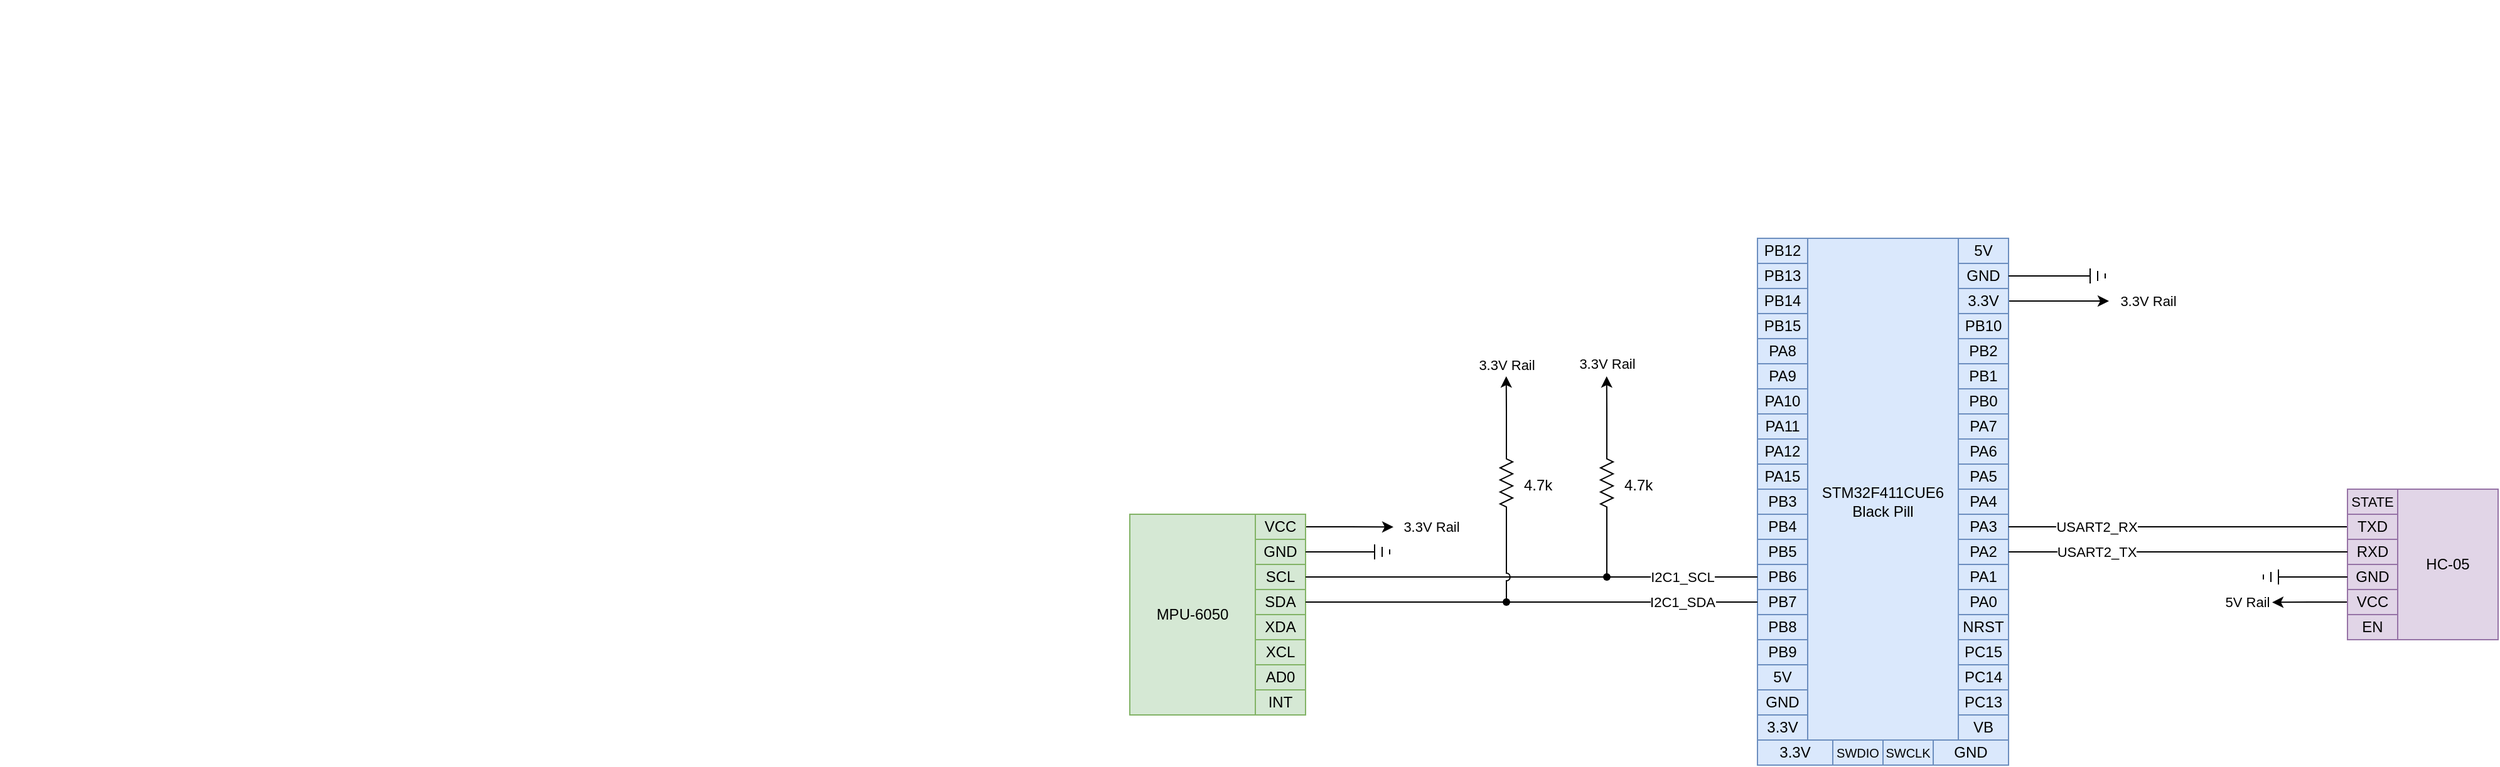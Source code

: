 <mxfile version="21.8.2" type="github">
  <diagram name="Page-1" id="9mDjnk1xl4LSsJzSr6N0">
    <mxGraphModel dx="3704" dy="1126" grid="1" gridSize="10" guides="1" tooltips="1" connect="1" arrows="1" fold="1" page="1" pageScale="1" pageWidth="850" pageHeight="1100" math="0" shadow="0">
      <root>
        <mxCell id="0" />
        <mxCell id="1" parent="0" />
        <mxCell id="DiAU9s5X7gYXEooud-6u-108" value="" style="group" vertex="1" connectable="0" parent="1">
          <mxGeometry x="80" y="200" width="200" height="420" as="geometry" />
        </mxCell>
        <mxCell id="DiAU9s5X7gYXEooud-6u-1" value="&lt;div&gt;STM32F411CUE6&lt;/div&gt;&lt;div&gt;Black Pill&lt;br&gt;&lt;/div&gt;" style="rounded=0;whiteSpace=wrap;html=1;fillColor=#dae8fc;strokeColor=#6c8ebf;" vertex="1" parent="DiAU9s5X7gYXEooud-6u-108">
          <mxGeometry width="200" height="420" as="geometry" />
        </mxCell>
        <mxCell id="DiAU9s5X7gYXEooud-6u-2" value="PB12" style="rounded=0;whiteSpace=wrap;html=1;fillColor=#dae8fc;strokeColor=#6c8ebf;" vertex="1" parent="DiAU9s5X7gYXEooud-6u-108">
          <mxGeometry width="40" height="20" as="geometry" />
        </mxCell>
        <mxCell id="DiAU9s5X7gYXEooud-6u-4" value="PB13" style="rounded=0;whiteSpace=wrap;html=1;fillColor=#dae8fc;strokeColor=#6c8ebf;" vertex="1" parent="DiAU9s5X7gYXEooud-6u-108">
          <mxGeometry y="20" width="40" height="20" as="geometry" />
        </mxCell>
        <mxCell id="DiAU9s5X7gYXEooud-6u-5" value="PB14" style="rounded=0;whiteSpace=wrap;html=1;fillColor=#dae8fc;strokeColor=#6c8ebf;" vertex="1" parent="DiAU9s5X7gYXEooud-6u-108">
          <mxGeometry y="40" width="40" height="20" as="geometry" />
        </mxCell>
        <mxCell id="DiAU9s5X7gYXEooud-6u-6" value="PB15" style="rounded=0;whiteSpace=wrap;html=1;fillColor=#dae8fc;strokeColor=#6c8ebf;" vertex="1" parent="DiAU9s5X7gYXEooud-6u-108">
          <mxGeometry y="60" width="40" height="20" as="geometry" />
        </mxCell>
        <mxCell id="DiAU9s5X7gYXEooud-6u-7" value="PA8" style="rounded=0;whiteSpace=wrap;html=1;fillColor=#dae8fc;strokeColor=#6c8ebf;" vertex="1" parent="DiAU9s5X7gYXEooud-6u-108">
          <mxGeometry y="80" width="40" height="20" as="geometry" />
        </mxCell>
        <mxCell id="DiAU9s5X7gYXEooud-6u-8" value="PA9" style="rounded=0;whiteSpace=wrap;html=1;fillColor=#dae8fc;strokeColor=#6c8ebf;" vertex="1" parent="DiAU9s5X7gYXEooud-6u-108">
          <mxGeometry y="100" width="40" height="20" as="geometry" />
        </mxCell>
        <mxCell id="DiAU9s5X7gYXEooud-6u-9" value="PA10" style="rounded=0;whiteSpace=wrap;html=1;fillColor=#dae8fc;strokeColor=#6c8ebf;" vertex="1" parent="DiAU9s5X7gYXEooud-6u-108">
          <mxGeometry y="120" width="40" height="20" as="geometry" />
        </mxCell>
        <mxCell id="DiAU9s5X7gYXEooud-6u-10" value="PA11" style="rounded=0;whiteSpace=wrap;html=1;fillColor=#dae8fc;strokeColor=#6c8ebf;" vertex="1" parent="DiAU9s5X7gYXEooud-6u-108">
          <mxGeometry y="140" width="40" height="20" as="geometry" />
        </mxCell>
        <mxCell id="DiAU9s5X7gYXEooud-6u-11" value="PA12" style="rounded=0;whiteSpace=wrap;html=1;fillColor=#dae8fc;strokeColor=#6c8ebf;" vertex="1" parent="DiAU9s5X7gYXEooud-6u-108">
          <mxGeometry y="160" width="40" height="20" as="geometry" />
        </mxCell>
        <mxCell id="DiAU9s5X7gYXEooud-6u-12" value="PA15" style="rounded=0;whiteSpace=wrap;html=1;fillColor=#dae8fc;strokeColor=#6c8ebf;" vertex="1" parent="DiAU9s5X7gYXEooud-6u-108">
          <mxGeometry y="180" width="40" height="20" as="geometry" />
        </mxCell>
        <mxCell id="DiAU9s5X7gYXEooud-6u-13" value="PB3" style="rounded=0;whiteSpace=wrap;html=1;fillColor=#dae8fc;strokeColor=#6c8ebf;" vertex="1" parent="DiAU9s5X7gYXEooud-6u-108">
          <mxGeometry y="200" width="40" height="20" as="geometry" />
        </mxCell>
        <mxCell id="DiAU9s5X7gYXEooud-6u-14" value="PB4" style="rounded=0;whiteSpace=wrap;html=1;fillColor=#dae8fc;strokeColor=#6c8ebf;" vertex="1" parent="DiAU9s5X7gYXEooud-6u-108">
          <mxGeometry y="220" width="40" height="20" as="geometry" />
        </mxCell>
        <mxCell id="DiAU9s5X7gYXEooud-6u-15" value="PB5" style="rounded=0;whiteSpace=wrap;html=1;fillColor=#dae8fc;strokeColor=#6c8ebf;" vertex="1" parent="DiAU9s5X7gYXEooud-6u-108">
          <mxGeometry y="240" width="40" height="20" as="geometry" />
        </mxCell>
        <mxCell id="DiAU9s5X7gYXEooud-6u-16" value="PB6" style="rounded=0;whiteSpace=wrap;html=1;fillColor=#dae8fc;strokeColor=#6c8ebf;" vertex="1" parent="DiAU9s5X7gYXEooud-6u-108">
          <mxGeometry y="260" width="40" height="20" as="geometry" />
        </mxCell>
        <mxCell id="DiAU9s5X7gYXEooud-6u-17" value="PB7" style="rounded=0;whiteSpace=wrap;html=1;fillColor=#dae8fc;strokeColor=#6c8ebf;" vertex="1" parent="DiAU9s5X7gYXEooud-6u-108">
          <mxGeometry y="280" width="40" height="20" as="geometry" />
        </mxCell>
        <mxCell id="DiAU9s5X7gYXEooud-6u-18" value="PB8" style="rounded=0;whiteSpace=wrap;html=1;fillColor=#dae8fc;strokeColor=#6c8ebf;" vertex="1" parent="DiAU9s5X7gYXEooud-6u-108">
          <mxGeometry y="300" width="40" height="20" as="geometry" />
        </mxCell>
        <mxCell id="DiAU9s5X7gYXEooud-6u-19" value="PB9" style="rounded=0;whiteSpace=wrap;html=1;fillColor=#dae8fc;strokeColor=#6c8ebf;" vertex="1" parent="DiAU9s5X7gYXEooud-6u-108">
          <mxGeometry y="320" width="40" height="20" as="geometry" />
        </mxCell>
        <mxCell id="DiAU9s5X7gYXEooud-6u-20" value="5V" style="rounded=0;whiteSpace=wrap;html=1;fillColor=#dae8fc;strokeColor=#6c8ebf;" vertex="1" parent="DiAU9s5X7gYXEooud-6u-108">
          <mxGeometry y="340" width="40" height="20" as="geometry" />
        </mxCell>
        <mxCell id="DiAU9s5X7gYXEooud-6u-21" value="GND" style="rounded=0;whiteSpace=wrap;html=1;fillColor=#dae8fc;strokeColor=#6c8ebf;" vertex="1" parent="DiAU9s5X7gYXEooud-6u-108">
          <mxGeometry y="360" width="40" height="20" as="geometry" />
        </mxCell>
        <mxCell id="DiAU9s5X7gYXEooud-6u-22" value="3.3V" style="rounded=0;whiteSpace=wrap;html=1;fillColor=#dae8fc;strokeColor=#6c8ebf;" vertex="1" parent="DiAU9s5X7gYXEooud-6u-108">
          <mxGeometry y="380" width="40" height="20" as="geometry" />
        </mxCell>
        <mxCell id="DiAU9s5X7gYXEooud-6u-23" value="5V" style="rounded=0;whiteSpace=wrap;html=1;fillColor=#dae8fc;strokeColor=#6c8ebf;" vertex="1" parent="DiAU9s5X7gYXEooud-6u-108">
          <mxGeometry x="160" width="40" height="20" as="geometry" />
        </mxCell>
        <mxCell id="DiAU9s5X7gYXEooud-6u-24" value="GND" style="rounded=0;whiteSpace=wrap;html=1;fillColor=#dae8fc;strokeColor=#6c8ebf;" vertex="1" parent="DiAU9s5X7gYXEooud-6u-108">
          <mxGeometry x="160" y="20" width="40" height="20" as="geometry" />
        </mxCell>
        <mxCell id="DiAU9s5X7gYXEooud-6u-167" style="edgeStyle=orthogonalEdgeStyle;rounded=0;orthogonalLoop=1;jettySize=auto;html=1;exitX=1;exitY=0.5;exitDx=0;exitDy=0;" edge="1" parent="DiAU9s5X7gYXEooud-6u-108" source="DiAU9s5X7gYXEooud-6u-25">
          <mxGeometry relative="1" as="geometry">
            <mxPoint x="280" y="50" as="targetPoint" />
          </mxGeometry>
        </mxCell>
        <mxCell id="DiAU9s5X7gYXEooud-6u-168" value="3.3V Rail" style="edgeLabel;html=1;align=center;verticalAlign=middle;resizable=0;points=[];" vertex="1" connectable="0" parent="DiAU9s5X7gYXEooud-6u-167">
          <mxGeometry x="0.958" relative="1" as="geometry">
            <mxPoint x="32" as="offset" />
          </mxGeometry>
        </mxCell>
        <mxCell id="DiAU9s5X7gYXEooud-6u-25" value="3.3V" style="rounded=0;whiteSpace=wrap;html=1;fillColor=#dae8fc;strokeColor=#6c8ebf;" vertex="1" parent="DiAU9s5X7gYXEooud-6u-108">
          <mxGeometry x="160" y="40" width="40" height="20" as="geometry" />
        </mxCell>
        <mxCell id="DiAU9s5X7gYXEooud-6u-26" value="PB10" style="rounded=0;whiteSpace=wrap;html=1;fillColor=#dae8fc;strokeColor=#6c8ebf;" vertex="1" parent="DiAU9s5X7gYXEooud-6u-108">
          <mxGeometry x="160" y="60" width="40" height="20" as="geometry" />
        </mxCell>
        <mxCell id="DiAU9s5X7gYXEooud-6u-27" value="PB2" style="rounded=0;whiteSpace=wrap;html=1;fillColor=#dae8fc;strokeColor=#6c8ebf;" vertex="1" parent="DiAU9s5X7gYXEooud-6u-108">
          <mxGeometry x="160" y="80" width="40" height="20" as="geometry" />
        </mxCell>
        <mxCell id="DiAU9s5X7gYXEooud-6u-28" value="PB1" style="rounded=0;whiteSpace=wrap;html=1;fillColor=#dae8fc;strokeColor=#6c8ebf;" vertex="1" parent="DiAU9s5X7gYXEooud-6u-108">
          <mxGeometry x="160" y="100" width="40" height="20" as="geometry" />
        </mxCell>
        <mxCell id="DiAU9s5X7gYXEooud-6u-29" value="PB0" style="rounded=0;whiteSpace=wrap;html=1;fillColor=#dae8fc;strokeColor=#6c8ebf;" vertex="1" parent="DiAU9s5X7gYXEooud-6u-108">
          <mxGeometry x="160" y="120" width="40" height="20" as="geometry" />
        </mxCell>
        <mxCell id="DiAU9s5X7gYXEooud-6u-30" value="PA7" style="rounded=0;whiteSpace=wrap;html=1;fillColor=#dae8fc;strokeColor=#6c8ebf;" vertex="1" parent="DiAU9s5X7gYXEooud-6u-108">
          <mxGeometry x="160" y="140" width="40" height="20" as="geometry" />
        </mxCell>
        <mxCell id="DiAU9s5X7gYXEooud-6u-31" value="PA6" style="rounded=0;whiteSpace=wrap;html=1;fillColor=#dae8fc;strokeColor=#6c8ebf;" vertex="1" parent="DiAU9s5X7gYXEooud-6u-108">
          <mxGeometry x="160" y="160" width="40" height="20" as="geometry" />
        </mxCell>
        <mxCell id="DiAU9s5X7gYXEooud-6u-32" value="PA5" style="rounded=0;whiteSpace=wrap;html=1;fillColor=#dae8fc;strokeColor=#6c8ebf;" vertex="1" parent="DiAU9s5X7gYXEooud-6u-108">
          <mxGeometry x="160" y="180" width="40" height="20" as="geometry" />
        </mxCell>
        <mxCell id="DiAU9s5X7gYXEooud-6u-33" value="PA4" style="rounded=0;whiteSpace=wrap;html=1;fillColor=#dae8fc;strokeColor=#6c8ebf;" vertex="1" parent="DiAU9s5X7gYXEooud-6u-108">
          <mxGeometry x="160" y="200" width="40" height="20" as="geometry" />
        </mxCell>
        <mxCell id="DiAU9s5X7gYXEooud-6u-34" value="PA3" style="rounded=0;whiteSpace=wrap;html=1;fillColor=#dae8fc;strokeColor=#6c8ebf;" vertex="1" parent="DiAU9s5X7gYXEooud-6u-108">
          <mxGeometry x="160" y="220" width="40" height="20" as="geometry" />
        </mxCell>
        <mxCell id="DiAU9s5X7gYXEooud-6u-35" value="PA2" style="rounded=0;whiteSpace=wrap;html=1;fillColor=#dae8fc;strokeColor=#6c8ebf;" vertex="1" parent="DiAU9s5X7gYXEooud-6u-108">
          <mxGeometry x="160" y="240" width="40" height="20" as="geometry" />
        </mxCell>
        <mxCell id="DiAU9s5X7gYXEooud-6u-36" value="PA1" style="rounded=0;whiteSpace=wrap;html=1;fillColor=#dae8fc;strokeColor=#6c8ebf;" vertex="1" parent="DiAU9s5X7gYXEooud-6u-108">
          <mxGeometry x="160" y="260" width="40" height="20" as="geometry" />
        </mxCell>
        <mxCell id="DiAU9s5X7gYXEooud-6u-37" value="PA0" style="rounded=0;whiteSpace=wrap;html=1;fillColor=#dae8fc;strokeColor=#6c8ebf;" vertex="1" parent="DiAU9s5X7gYXEooud-6u-108">
          <mxGeometry x="160" y="280" width="40" height="20" as="geometry" />
        </mxCell>
        <mxCell id="DiAU9s5X7gYXEooud-6u-38" value="NRST" style="rounded=0;whiteSpace=wrap;html=1;fillColor=#dae8fc;strokeColor=#6c8ebf;" vertex="1" parent="DiAU9s5X7gYXEooud-6u-108">
          <mxGeometry x="160" y="300" width="40" height="20" as="geometry" />
        </mxCell>
        <mxCell id="DiAU9s5X7gYXEooud-6u-39" value="PC15" style="rounded=0;whiteSpace=wrap;html=1;fillColor=#dae8fc;strokeColor=#6c8ebf;" vertex="1" parent="DiAU9s5X7gYXEooud-6u-108">
          <mxGeometry x="160" y="320" width="40" height="20" as="geometry" />
        </mxCell>
        <mxCell id="DiAU9s5X7gYXEooud-6u-40" value="PC14" style="rounded=0;whiteSpace=wrap;html=1;fillColor=#dae8fc;strokeColor=#6c8ebf;" vertex="1" parent="DiAU9s5X7gYXEooud-6u-108">
          <mxGeometry x="160" y="340" width="40" height="20" as="geometry" />
        </mxCell>
        <mxCell id="DiAU9s5X7gYXEooud-6u-41" value="PC13" style="rounded=0;whiteSpace=wrap;html=1;fillColor=#dae8fc;strokeColor=#6c8ebf;" vertex="1" parent="DiAU9s5X7gYXEooud-6u-108">
          <mxGeometry x="160" y="360" width="40" height="20" as="geometry" />
        </mxCell>
        <mxCell id="DiAU9s5X7gYXEooud-6u-42" value="VB" style="rounded=0;whiteSpace=wrap;html=1;fillColor=#dae8fc;strokeColor=#6c8ebf;" vertex="1" parent="DiAU9s5X7gYXEooud-6u-108">
          <mxGeometry x="160" y="380" width="40" height="20" as="geometry" />
        </mxCell>
        <mxCell id="DiAU9s5X7gYXEooud-6u-43" value="3.3V" style="rounded=0;whiteSpace=wrap;html=1;fillColor=#dae8fc;strokeColor=#6c8ebf;" vertex="1" parent="DiAU9s5X7gYXEooud-6u-108">
          <mxGeometry y="400" width="60" height="20" as="geometry" />
        </mxCell>
        <mxCell id="DiAU9s5X7gYXEooud-6u-44" value="SWDIO" style="rounded=0;whiteSpace=wrap;html=1;fontSize=10;fillColor=#dae8fc;strokeColor=#6c8ebf;" vertex="1" parent="DiAU9s5X7gYXEooud-6u-108">
          <mxGeometry x="60" y="400" width="40" height="20" as="geometry" />
        </mxCell>
        <mxCell id="DiAU9s5X7gYXEooud-6u-45" value="SWCLK" style="rounded=0;whiteSpace=wrap;html=1;fontSize=10;fillColor=#dae8fc;strokeColor=#6c8ebf;" vertex="1" parent="DiAU9s5X7gYXEooud-6u-108">
          <mxGeometry x="100" y="400" width="40" height="20" as="geometry" />
        </mxCell>
        <mxCell id="DiAU9s5X7gYXEooud-6u-46" value="GND" style="rounded=0;whiteSpace=wrap;html=1;fillColor=#dae8fc;strokeColor=#6c8ebf;" vertex="1" parent="DiAU9s5X7gYXEooud-6u-108">
          <mxGeometry x="140" y="400" width="60" height="20" as="geometry" />
        </mxCell>
        <mxCell id="DiAU9s5X7gYXEooud-6u-109" style="edgeStyle=orthogonalEdgeStyle;rounded=0;orthogonalLoop=1;jettySize=auto;html=1;exitX=1;exitY=0.5;exitDx=0;exitDy=0;entryX=0;entryY=0.5;entryDx=0;entryDy=0;endArrow=none;endFill=0;" edge="1" parent="1" source="DiAU9s5X7gYXEooud-6u-34" target="DiAU9s5X7gYXEooud-6u-101">
          <mxGeometry relative="1" as="geometry" />
        </mxCell>
        <mxCell id="DiAU9s5X7gYXEooud-6u-171" value="USART2_RX" style="edgeLabel;html=1;align=center;verticalAlign=middle;resizable=0;points=[];" vertex="1" connectable="0" parent="DiAU9s5X7gYXEooud-6u-109">
          <mxGeometry x="0.043" y="-1" relative="1" as="geometry">
            <mxPoint x="-71" y="-1" as="offset" />
          </mxGeometry>
        </mxCell>
        <mxCell id="DiAU9s5X7gYXEooud-6u-110" value="" style="group" vertex="1" connectable="0" parent="1">
          <mxGeometry x="550" y="400" width="120" height="120" as="geometry" />
        </mxCell>
        <mxCell id="DiAU9s5X7gYXEooud-6u-97" value="" style="group;fillColor=#e1d5e7;strokeColor=#9673a6;fontSize=10;container=0;" vertex="1" connectable="0" parent="DiAU9s5X7gYXEooud-6u-110">
          <mxGeometry width="120" height="120" as="geometry" />
        </mxCell>
        <mxCell id="DiAU9s5X7gYXEooud-6u-99" value="&lt;font style=&quot;font-size: 11px;&quot;&gt;STATE&lt;/font&gt;" style="rounded=0;whiteSpace=wrap;html=1;fillColor=#e1d5e7;strokeColor=#9673a6;" vertex="1" parent="DiAU9s5X7gYXEooud-6u-110">
          <mxGeometry width="40" height="20" as="geometry" />
        </mxCell>
        <mxCell id="DiAU9s5X7gYXEooud-6u-100" value="RXD" style="rounded=0;whiteSpace=wrap;html=1;fillColor=#e1d5e7;strokeColor=#9673a6;" vertex="1" parent="DiAU9s5X7gYXEooud-6u-110">
          <mxGeometry y="40" width="40" height="20" as="geometry" />
        </mxCell>
        <mxCell id="DiAU9s5X7gYXEooud-6u-101" value="TXD" style="rounded=0;whiteSpace=wrap;html=1;fillColor=#e1d5e7;strokeColor=#9673a6;" vertex="1" parent="DiAU9s5X7gYXEooud-6u-110">
          <mxGeometry y="20" width="40" height="20" as="geometry" />
        </mxCell>
        <mxCell id="DiAU9s5X7gYXEooud-6u-102" value="GND" style="rounded=0;whiteSpace=wrap;html=1;fillColor=#e1d5e7;strokeColor=#9673a6;" vertex="1" parent="DiAU9s5X7gYXEooud-6u-110">
          <mxGeometry y="60" width="40" height="20" as="geometry" />
        </mxCell>
        <mxCell id="DiAU9s5X7gYXEooud-6u-162" style="edgeStyle=orthogonalEdgeStyle;rounded=0;orthogonalLoop=1;jettySize=auto;html=1;exitX=0;exitY=0.5;exitDx=0;exitDy=0;" edge="1" parent="DiAU9s5X7gYXEooud-6u-110" source="DiAU9s5X7gYXEooud-6u-103">
          <mxGeometry relative="1" as="geometry">
            <mxPoint x="-60" y="90.19" as="targetPoint" />
          </mxGeometry>
        </mxCell>
        <mxCell id="DiAU9s5X7gYXEooud-6u-163" value="5V Rail" style="edgeLabel;html=1;align=center;verticalAlign=middle;resizable=0;points=[];" vertex="1" connectable="0" parent="DiAU9s5X7gYXEooud-6u-162">
          <mxGeometry x="1" y="3" relative="1" as="geometry">
            <mxPoint x="-20" y="-3" as="offset" />
          </mxGeometry>
        </mxCell>
        <mxCell id="DiAU9s5X7gYXEooud-6u-103" value="VCC" style="rounded=0;whiteSpace=wrap;html=1;fillColor=#e1d5e7;strokeColor=#9673a6;" vertex="1" parent="DiAU9s5X7gYXEooud-6u-110">
          <mxGeometry y="80" width="40" height="20" as="geometry" />
        </mxCell>
        <mxCell id="DiAU9s5X7gYXEooud-6u-104" value="EN" style="rounded=0;whiteSpace=wrap;html=1;fillColor=#e1d5e7;strokeColor=#9673a6;" vertex="1" parent="DiAU9s5X7gYXEooud-6u-110">
          <mxGeometry y="100" width="40" height="20" as="geometry" />
        </mxCell>
        <mxCell id="DiAU9s5X7gYXEooud-6u-106" value="HC-05" style="rounded=0;whiteSpace=wrap;html=1;fillColor=#e1d5e7;strokeColor=#9673a6;" vertex="1" parent="DiAU9s5X7gYXEooud-6u-110">
          <mxGeometry x="40" width="80" height="120" as="geometry" />
        </mxCell>
        <mxCell id="DiAU9s5X7gYXEooud-6u-111" style="edgeStyle=orthogonalEdgeStyle;rounded=0;orthogonalLoop=1;jettySize=auto;html=1;exitX=1;exitY=0.5;exitDx=0;exitDy=0;entryX=0;entryY=0.5;entryDx=0;entryDy=0;endArrow=none;endFill=0;" edge="1" parent="1" source="DiAU9s5X7gYXEooud-6u-35" target="DiAU9s5X7gYXEooud-6u-100">
          <mxGeometry relative="1" as="geometry" />
        </mxCell>
        <mxCell id="DiAU9s5X7gYXEooud-6u-173" value="USART2_TX" style="edgeLabel;html=1;align=center;verticalAlign=middle;resizable=0;points=[];" vertex="1" connectable="0" parent="DiAU9s5X7gYXEooud-6u-111">
          <mxGeometry x="-0.014" relative="1" as="geometry">
            <mxPoint x="-63" as="offset" />
          </mxGeometry>
        </mxCell>
        <mxCell id="DiAU9s5X7gYXEooud-6u-161" style="edgeStyle=orthogonalEdgeStyle;rounded=0;orthogonalLoop=1;jettySize=auto;html=1;exitX=0.5;exitY=0;exitDx=0;exitDy=0;endArrow=none;endFill=0;" edge="1" parent="1" source="DiAU9s5X7gYXEooud-6u-160" target="DiAU9s5X7gYXEooud-6u-102">
          <mxGeometry relative="1" as="geometry" />
        </mxCell>
        <mxCell id="DiAU9s5X7gYXEooud-6u-160" value="" style="shape=stencil(pZPZDoIwEEW/pq+mtOLyaFD/o8AojdiSUre/tzCgVmji8kIy9zJnbiZTwpO6EBUQRgvC14QxRt3HlRe/FHUFmUXtLIwUaQno1NboA1xkbjuCVAUYaRuXbwhdkYZBCU8yrZSDSK1qz3nxHUxI5XrpFWF0EuOYW1djVbkJR7BgUI1QJWz7NtIpoak8SUV22Bt9UvmwK+jttIER42HLssSNjOTpf6pEs6uB0dtHfYbnBiI6toBxdE8opQoT4k8Ifobp94C3CLN/I/iA+Q8Rpt8T/AgLD7D8IQL7nNBeYeBQ3KMNnVjbNrjRVsWH3gp3);whiteSpace=wrap;html=1;rotation=90;" vertex="1" parent="1">
          <mxGeometry x="470" y="440" width="20" height="60" as="geometry" />
        </mxCell>
        <mxCell id="DiAU9s5X7gYXEooud-6u-164" value="" style="shape=stencil(pZPZDoIwEEW/pq+mtOLyaFD/o8AojdiSUre/tzCgVmji8kIy9zJnbiZTwpO6EBUQRgvC14QxRt3HlRe/FHUFmUXtLIwUaQno1NboA1xkbjuCVAUYaRuXbwhdkYZBCU8yrZSDSK1qz3nxHUxI5XrpFWF0EuOYW1djVbkJR7BgUI1QJWz7NtIpoak8SUV22Bt9UvmwK+jttIER42HLssSNjOTpf6pEs6uB0dtHfYbnBiI6toBxdE8opQoT4k8Ifobp94C3CLN/I/iA+Q8Rpt8T/AgLD7D8IQL7nNBeYeBQ3KMNnVjbNrjRVsWH3gp3);whiteSpace=wrap;html=1;rotation=-90;" vertex="1" parent="1">
          <mxGeometry x="350" y="200" width="20" height="60" as="geometry" />
        </mxCell>
        <mxCell id="DiAU9s5X7gYXEooud-6u-166" style="edgeStyle=orthogonalEdgeStyle;rounded=0;orthogonalLoop=1;jettySize=auto;html=1;exitX=1;exitY=0.5;exitDx=0;exitDy=0;entryX=0.5;entryY=0;entryDx=0;entryDy=0;endArrow=none;endFill=0;" edge="1" parent="1" source="DiAU9s5X7gYXEooud-6u-24" target="DiAU9s5X7gYXEooud-6u-164">
          <mxGeometry relative="1" as="geometry" />
        </mxCell>
        <mxCell id="DiAU9s5X7gYXEooud-6u-174" value="&amp;nbsp;" style="text;whiteSpace=wrap;html=1;" vertex="1" parent="1">
          <mxGeometry x="380" y="200" width="40" height="40" as="geometry" />
        </mxCell>
        <mxCell id="DiAU9s5X7gYXEooud-6u-175" value="&amp;nbsp;" style="text;whiteSpace=wrap;html=1;" vertex="1" parent="1">
          <mxGeometry x="50" y="10" width="40" height="40" as="geometry" />
        </mxCell>
        <mxCell id="DiAU9s5X7gYXEooud-6u-183" value="" style="group" vertex="1" connectable="0" parent="1">
          <mxGeometry x="-420" y="420" width="140" height="160" as="geometry" />
        </mxCell>
        <mxCell id="DiAU9s5X7gYXEooud-6u-47" value="" style="rounded=0;whiteSpace=wrap;html=1;fillColor=#d5e8d4;strokeColor=#82b366;container=0;" vertex="1" parent="DiAU9s5X7gYXEooud-6u-183">
          <mxGeometry width="140" height="160" as="geometry" />
        </mxCell>
        <mxCell id="DiAU9s5X7gYXEooud-6u-243" style="edgeStyle=orthogonalEdgeStyle;rounded=0;orthogonalLoop=1;jettySize=auto;html=1;exitX=1;exitY=0.5;exitDx=0;exitDy=0;" edge="1" parent="DiAU9s5X7gYXEooud-6u-183" source="DiAU9s5X7gYXEooud-6u-48">
          <mxGeometry relative="1" as="geometry">
            <mxPoint x="210" y="10.143" as="targetPoint" />
          </mxGeometry>
        </mxCell>
        <mxCell id="DiAU9s5X7gYXEooud-6u-244" value="3.3V Rail" style="edgeLabel;html=1;align=center;verticalAlign=middle;resizable=0;points=[];" vertex="1" connectable="0" parent="DiAU9s5X7gYXEooud-6u-243">
          <mxGeometry x="0.834" y="-1" relative="1" as="geometry">
            <mxPoint x="36" y="-1" as="offset" />
          </mxGeometry>
        </mxCell>
        <mxCell id="DiAU9s5X7gYXEooud-6u-48" value="VCC" style="rounded=0;whiteSpace=wrap;html=1;fillColor=#d5e8d4;strokeColor=#82b366;container=0;" vertex="1" parent="DiAU9s5X7gYXEooud-6u-183">
          <mxGeometry x="100" width="40" height="20" as="geometry" />
        </mxCell>
        <mxCell id="DiAU9s5X7gYXEooud-6u-49" value="GND" style="rounded=0;whiteSpace=wrap;html=1;fillColor=#d5e8d4;strokeColor=#82b366;container=0;" vertex="1" parent="DiAU9s5X7gYXEooud-6u-183">
          <mxGeometry x="100" y="20" width="40" height="20" as="geometry" />
        </mxCell>
        <mxCell id="DiAU9s5X7gYXEooud-6u-50" value="SDA" style="rounded=0;whiteSpace=wrap;html=1;fillColor=#d5e8d4;strokeColor=#82b366;container=0;" vertex="1" parent="DiAU9s5X7gYXEooud-6u-183">
          <mxGeometry x="100" y="60" width="40" height="20" as="geometry" />
        </mxCell>
        <mxCell id="DiAU9s5X7gYXEooud-6u-51" value="XDA" style="rounded=0;whiteSpace=wrap;html=1;fillColor=#d5e8d4;strokeColor=#82b366;container=0;" vertex="1" parent="DiAU9s5X7gYXEooud-6u-183">
          <mxGeometry x="100" y="80" width="40" height="20" as="geometry" />
        </mxCell>
        <mxCell id="DiAU9s5X7gYXEooud-6u-52" value="XCL" style="rounded=0;whiteSpace=wrap;html=1;fillColor=#d5e8d4;strokeColor=#82b366;container=0;" vertex="1" parent="DiAU9s5X7gYXEooud-6u-183">
          <mxGeometry x="100" y="100" width="40" height="20" as="geometry" />
        </mxCell>
        <mxCell id="DiAU9s5X7gYXEooud-6u-53" value="AD0" style="rounded=0;whiteSpace=wrap;html=1;fillColor=#d5e8d4;strokeColor=#82b366;container=0;" vertex="1" parent="DiAU9s5X7gYXEooud-6u-183">
          <mxGeometry x="100" y="120" width="40" height="20" as="geometry" />
        </mxCell>
        <mxCell id="DiAU9s5X7gYXEooud-6u-54" value="INT" style="rounded=0;whiteSpace=wrap;html=1;fillColor=#d5e8d4;strokeColor=#82b366;container=0;" vertex="1" parent="DiAU9s5X7gYXEooud-6u-183">
          <mxGeometry x="100" y="140" width="40" height="20" as="geometry" />
        </mxCell>
        <mxCell id="DiAU9s5X7gYXEooud-6u-94" value="MPU-6050" style="rounded=0;whiteSpace=wrap;html=1;fillColor=#d5e8d4;strokeColor=#82b366;container=0;" vertex="1" parent="DiAU9s5X7gYXEooud-6u-183">
          <mxGeometry width="100" height="160" as="geometry" />
        </mxCell>
        <mxCell id="DiAU9s5X7gYXEooud-6u-182" value="SCL" style="rounded=0;whiteSpace=wrap;html=1;fillColor=#d5e8d4;strokeColor=#82b366;container=0;" vertex="1" parent="DiAU9s5X7gYXEooud-6u-183">
          <mxGeometry x="100" y="40" width="40" height="20" as="geometry" />
        </mxCell>
        <mxCell id="DiAU9s5X7gYXEooud-6u-178" style="edgeStyle=orthogonalEdgeStyle;rounded=0;orthogonalLoop=1;jettySize=auto;html=1;exitX=0;exitY=0.5;exitDx=0;exitDy=0;endArrow=none;endFill=0;entryX=1;entryY=0.5;entryDx=0;entryDy=0;" edge="1" parent="1" source="DiAU9s5X7gYXEooud-6u-17" target="DiAU9s5X7gYXEooud-6u-50">
          <mxGeometry relative="1" as="geometry">
            <mxPoint x="-42.34" y="490.17" as="targetPoint" />
          </mxGeometry>
        </mxCell>
        <mxCell id="DiAU9s5X7gYXEooud-6u-181" value="I2C1_SDA" style="edgeLabel;html=1;align=center;verticalAlign=middle;resizable=0;points=[];" vertex="1" connectable="0" parent="DiAU9s5X7gYXEooud-6u-178">
          <mxGeometry x="0.324" y="-1" relative="1" as="geometry">
            <mxPoint x="178" y="1" as="offset" />
          </mxGeometry>
        </mxCell>
        <mxCell id="DiAU9s5X7gYXEooud-6u-176" style="edgeStyle=orthogonalEdgeStyle;rounded=0;orthogonalLoop=1;jettySize=auto;html=1;exitX=0;exitY=0.5;exitDx=0;exitDy=0;endArrow=none;endFill=0;entryX=1;entryY=0.5;entryDx=0;entryDy=0;" edge="1" parent="1" source="DiAU9s5X7gYXEooud-6u-16" target="DiAU9s5X7gYXEooud-6u-182">
          <mxGeometry relative="1" as="geometry">
            <mxPoint x="-40" y="470" as="targetPoint" />
          </mxGeometry>
        </mxCell>
        <mxCell id="DiAU9s5X7gYXEooud-6u-177" value="I2C1_SCL" style="edgeLabel;html=1;align=center;verticalAlign=middle;resizable=0;points=[];" vertex="1" connectable="0" parent="DiAU9s5X7gYXEooud-6u-176">
          <mxGeometry x="0.332" relative="1" as="geometry">
            <mxPoint x="180" as="offset" />
          </mxGeometry>
        </mxCell>
        <mxCell id="DiAU9s5X7gYXEooud-6u-215" value="" style="shape=waypoint;sketch=0;size=6;pointerEvents=1;points=[];fillColor=none;resizable=0;rotatable=0;perimeter=centerPerimeter;snapToPoint=1;" vertex="1" parent="1">
          <mxGeometry x="-50" y="460" width="20" height="20" as="geometry" />
        </mxCell>
        <mxCell id="DiAU9s5X7gYXEooud-6u-228" style="edgeStyle=orthogonalEdgeStyle;rounded=0;orthogonalLoop=1;jettySize=auto;html=1;exitX=0;exitY=0.5;exitDx=0;exitDy=0;exitPerimeter=0;endArrow=none;endFill=0;" edge="1" parent="1" source="DiAU9s5X7gYXEooud-6u-226" target="DiAU9s5X7gYXEooud-6u-215">
          <mxGeometry relative="1" as="geometry" />
        </mxCell>
        <mxCell id="DiAU9s5X7gYXEooud-6u-232" style="edgeStyle=orthogonalEdgeStyle;rounded=0;orthogonalLoop=1;jettySize=auto;html=1;exitX=1;exitY=0.5;exitDx=0;exitDy=0;exitPerimeter=0;" edge="1" parent="1" source="DiAU9s5X7gYXEooud-6u-226">
          <mxGeometry relative="1" as="geometry">
            <mxPoint x="-40.143" y="310" as="targetPoint" />
          </mxGeometry>
        </mxCell>
        <mxCell id="DiAU9s5X7gYXEooud-6u-235" value="3.3V Rail" style="edgeLabel;html=1;align=center;verticalAlign=middle;resizable=0;points=[];" vertex="1" connectable="0" parent="DiAU9s5X7gYXEooud-6u-232">
          <mxGeometry x="0.856" relative="1" as="geometry">
            <mxPoint y="-14" as="offset" />
          </mxGeometry>
        </mxCell>
        <mxCell id="DiAU9s5X7gYXEooud-6u-226" value="4.7k" style="pointerEvents=1;verticalLabelPosition=middle;shadow=0;dashed=0;align=left;html=1;verticalAlign=top;shape=mxgraph.electrical.resistors.resistor_2;labelPosition=center;spacingBottom=0;spacingLeft=19;direction=west;spacing=0;spacingTop=20;points=[[0,0.5,0,0,0],[0.5,0,0,0,-3],[0.5,1,0,0,2],[1,0.5,0,0,0]];fillColor=none;rotation=90;horizontal=0;" vertex="1" parent="1">
          <mxGeometry x="-70" y="390" width="60" height="10" as="geometry" />
        </mxCell>
        <mxCell id="DiAU9s5X7gYXEooud-6u-230" style="edgeStyle=orthogonalEdgeStyle;rounded=0;orthogonalLoop=1;jettySize=auto;html=1;exitX=0;exitY=0.5;exitDx=0;exitDy=0;exitPerimeter=0;endArrow=none;endFill=0;jumpStyle=arc;" edge="1" parent="1" source="DiAU9s5X7gYXEooud-6u-227" target="DiAU9s5X7gYXEooud-6u-229">
          <mxGeometry relative="1" as="geometry" />
        </mxCell>
        <mxCell id="DiAU9s5X7gYXEooud-6u-231" style="edgeStyle=orthogonalEdgeStyle;rounded=0;orthogonalLoop=1;jettySize=auto;html=1;exitX=1;exitY=0.5;exitDx=0;exitDy=0;exitPerimeter=0;" edge="1" parent="1" source="DiAU9s5X7gYXEooud-6u-227">
          <mxGeometry relative="1" as="geometry">
            <mxPoint x="-120.143" y="310" as="targetPoint" />
          </mxGeometry>
        </mxCell>
        <mxCell id="DiAU9s5X7gYXEooud-6u-247" value="3.3V Rail" style="edgeLabel;html=1;align=center;verticalAlign=middle;resizable=0;points=[];" vertex="1" connectable="0" parent="DiAU9s5X7gYXEooud-6u-231">
          <mxGeometry x="0.77" y="1" relative="1" as="geometry">
            <mxPoint x="1" y="-16" as="offset" />
          </mxGeometry>
        </mxCell>
        <mxCell id="DiAU9s5X7gYXEooud-6u-227" value="4.7k" style="pointerEvents=1;verticalLabelPosition=middle;shadow=0;dashed=0;align=left;html=1;verticalAlign=top;shape=mxgraph.electrical.resistors.resistor_2;labelPosition=center;spacingBottom=0;spacingLeft=19;direction=west;spacing=0;spacingTop=20;points=[[0,0.5,0,0,0],[0.5,0,0,0,-3],[0.5,1,0,0,2],[1,0.5,0,0,0]];fillColor=none;rotation=90;horizontal=0;" vertex="1" parent="1">
          <mxGeometry x="-150" y="390" width="60" height="10" as="geometry" />
        </mxCell>
        <mxCell id="DiAU9s5X7gYXEooud-6u-229" value="" style="shape=waypoint;sketch=0;size=6;pointerEvents=1;points=[];fillColor=none;resizable=0;rotatable=0;perimeter=centerPerimeter;snapToPoint=1;" vertex="1" parent="1">
          <mxGeometry x="-130" y="480" width="20" height="20" as="geometry" />
        </mxCell>
        <mxCell id="DiAU9s5X7gYXEooud-6u-236" value="&amp;nbsp;" style="text;whiteSpace=wrap;html=1;" vertex="1" parent="1">
          <mxGeometry x="-860" y="470" width="40" height="40" as="geometry" />
        </mxCell>
        <mxCell id="DiAU9s5X7gYXEooud-6u-237" value="&amp;nbsp;" style="text;whiteSpace=wrap;html=1;" vertex="1" parent="1">
          <mxGeometry x="-1320" y="520" width="40" height="40" as="geometry" />
        </mxCell>
        <mxCell id="DiAU9s5X7gYXEooud-6u-245" value="" style="shape=stencil(pZPZDoIwEEW/pq+mtOLyaFD/o8AojdiSUre/tzCgVmji8kIy9zJnbiZTwpO6EBUQRgvC14QxRt3HlRe/FHUFmUXtLIwUaQno1NboA1xkbjuCVAUYaRuXbwhdkYZBCU8yrZSDSK1qz3nxHUxI5XrpFWF0EuOYW1djVbkJR7BgUI1QJWz7NtIpoak8SUV22Bt9UvmwK+jttIER42HLssSNjOTpf6pEs6uB0dtHfYbnBiI6toBxdE8opQoT4k8Ifobp94C3CLN/I/iA+Q8Rpt8T/AgLD7D8IQL7nNBeYeBQ3KMNnVjbNrjRVsWH3gp3);whiteSpace=wrap;html=1;rotation=-90;" vertex="1" parent="1">
          <mxGeometry x="-220" y="420" width="20" height="60" as="geometry" />
        </mxCell>
        <mxCell id="DiAU9s5X7gYXEooud-6u-246" style="edgeStyle=orthogonalEdgeStyle;rounded=0;orthogonalLoop=1;jettySize=auto;html=1;exitX=1;exitY=0.5;exitDx=0;exitDy=0;entryX=0.5;entryY=0;entryDx=0;entryDy=0;endArrow=none;endFill=0;" edge="1" parent="1" source="DiAU9s5X7gYXEooud-6u-49" target="DiAU9s5X7gYXEooud-6u-245">
          <mxGeometry relative="1" as="geometry" />
        </mxCell>
        <mxCell id="DiAU9s5X7gYXEooud-6u-248" value="&amp;nbsp;" style="text;whiteSpace=wrap;html=1;" vertex="1" parent="1">
          <mxGeometry x="50" y="410" width="40" height="40" as="geometry" />
        </mxCell>
      </root>
    </mxGraphModel>
  </diagram>
</mxfile>
